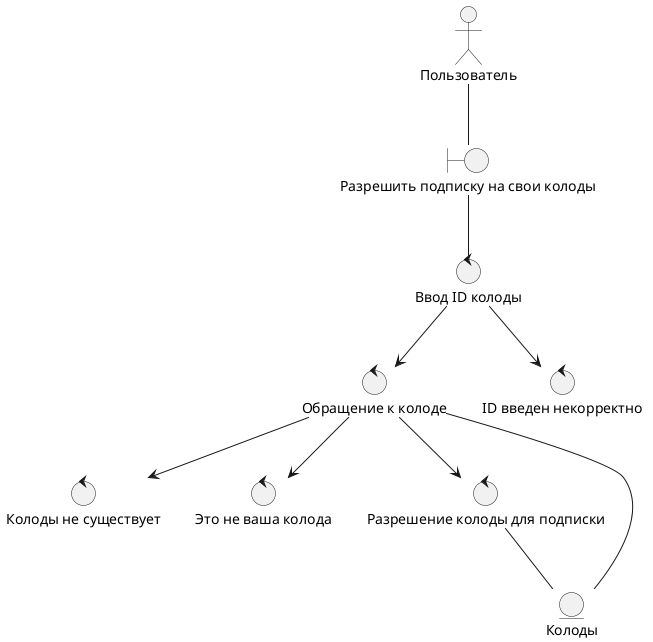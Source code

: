 @startuml
actor "Пользователь" as user
boundary "Разрешить подписку на свои колоды" as share_deck

control "Ввод ID колоды" as enter_deck_id
control "Обращение к колоде" as check_deck
control "Колоды не существует" as no_deck
control "Это не ваша колода" as deck_no_share
control "ID введен некорректно" as no_id
control "Разрешение колоды для подписки" as control_share_deck
entity "Колоды" as decks

user -- share_deck
share_deck -- enter_deck_id
enter_deck_id --> no_id
check_deck --> no_deck
check_deck --> deck_no_share
check_deck --> control_share_deck
control_share_deck -- decks
enter_deck_id --> check_deck
check_deck -- decks
@enduml